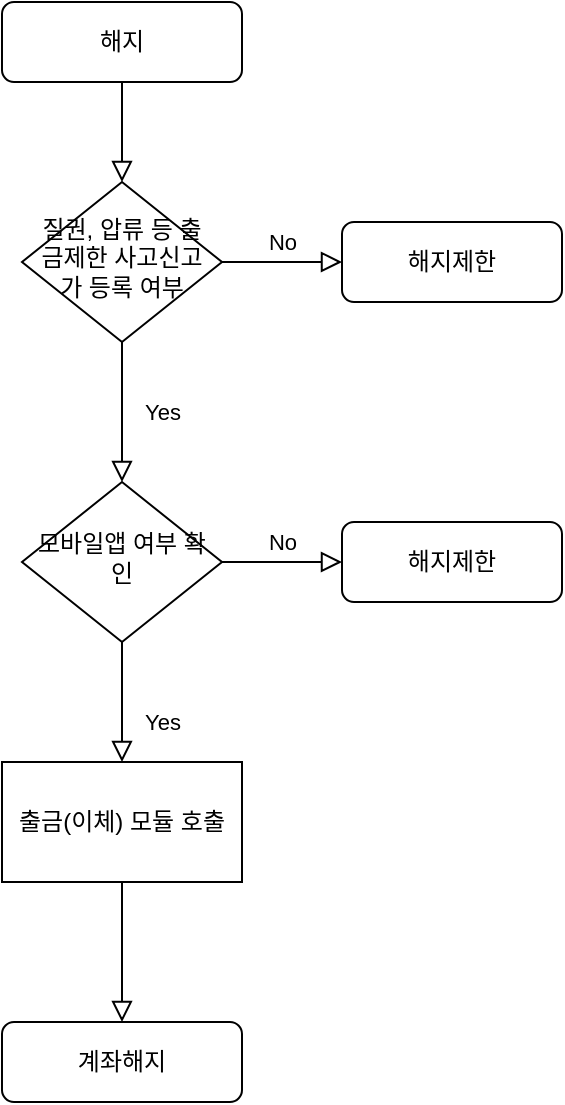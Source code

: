 <mxfile version="14.4.3" type="github">
  <diagram id="C5RBs43oDa-KdzZeNtuy" name="Page-1">
    <mxGraphModel dx="1422" dy="705" grid="1" gridSize="10" guides="1" tooltips="1" connect="1" arrows="1" fold="1" page="1" pageScale="1" pageWidth="827" pageHeight="1169" math="0" shadow="0">
      <root>
        <mxCell id="WIyWlLk6GJQsqaUBKTNV-0" />
        <mxCell id="WIyWlLk6GJQsqaUBKTNV-1" parent="WIyWlLk6GJQsqaUBKTNV-0" />
        <mxCell id="g9bHmW-K2MQkB_vZnyEt-0" value="" style="rounded=0;html=1;jettySize=auto;orthogonalLoop=1;fontSize=11;endArrow=block;endFill=0;endSize=8;strokeWidth=1;shadow=0;labelBackgroundColor=none;edgeStyle=orthogonalEdgeStyle;" parent="WIyWlLk6GJQsqaUBKTNV-1" source="g9bHmW-K2MQkB_vZnyEt-1" target="g9bHmW-K2MQkB_vZnyEt-4" edge="1">
          <mxGeometry relative="1" as="geometry" />
        </mxCell>
        <mxCell id="g9bHmW-K2MQkB_vZnyEt-1" value="해지" style="rounded=1;whiteSpace=wrap;html=1;fontSize=12;glass=0;strokeWidth=1;shadow=0;" parent="WIyWlLk6GJQsqaUBKTNV-1" vertex="1">
          <mxGeometry x="350" y="130" width="120" height="40" as="geometry" />
        </mxCell>
        <mxCell id="g9bHmW-K2MQkB_vZnyEt-2" value="Yes" style="rounded=0;html=1;jettySize=auto;orthogonalLoop=1;fontSize=11;endArrow=block;endFill=0;endSize=8;strokeWidth=1;shadow=0;labelBackgroundColor=none;edgeStyle=orthogonalEdgeStyle;entryX=0.5;entryY=0;entryDx=0;entryDy=0;" parent="WIyWlLk6GJQsqaUBKTNV-1" source="g9bHmW-K2MQkB_vZnyEt-4" target="g9bHmW-K2MQkB_vZnyEt-11" edge="1">
          <mxGeometry y="20" relative="1" as="geometry">
            <mxPoint as="offset" />
            <mxPoint x="410" y="360" as="targetPoint" />
          </mxGeometry>
        </mxCell>
        <mxCell id="g9bHmW-K2MQkB_vZnyEt-3" value="No" style="edgeStyle=orthogonalEdgeStyle;rounded=0;html=1;jettySize=auto;orthogonalLoop=1;fontSize=11;endArrow=block;endFill=0;endSize=8;strokeWidth=1;shadow=0;labelBackgroundColor=none;" parent="WIyWlLk6GJQsqaUBKTNV-1" source="g9bHmW-K2MQkB_vZnyEt-4" target="g9bHmW-K2MQkB_vZnyEt-5" edge="1">
          <mxGeometry y="10" relative="1" as="geometry">
            <mxPoint as="offset" />
          </mxGeometry>
        </mxCell>
        <mxCell id="g9bHmW-K2MQkB_vZnyEt-4" value="질권, 압류 등 출금제한 사고신고가 등록 여부" style="rhombus;whiteSpace=wrap;html=1;shadow=0;fontFamily=Helvetica;fontSize=12;align=center;strokeWidth=1;spacing=6;spacingTop=-4;" parent="WIyWlLk6GJQsqaUBKTNV-1" vertex="1">
          <mxGeometry x="360" y="220" width="100" height="80" as="geometry" />
        </mxCell>
        <mxCell id="g9bHmW-K2MQkB_vZnyEt-5" value="해지제한" style="rounded=1;whiteSpace=wrap;html=1;fontSize=12;glass=0;strokeWidth=1;shadow=0;" parent="WIyWlLk6GJQsqaUBKTNV-1" vertex="1">
          <mxGeometry x="520" y="240" width="110" height="40" as="geometry" />
        </mxCell>
        <mxCell id="g9bHmW-K2MQkB_vZnyEt-9" value="계좌해지" style="rounded=1;whiteSpace=wrap;html=1;fontSize=12;glass=0;strokeWidth=1;shadow=0;" parent="WIyWlLk6GJQsqaUBKTNV-1" vertex="1">
          <mxGeometry x="350" y="640" width="120" height="40" as="geometry" />
        </mxCell>
        <mxCell id="g9bHmW-K2MQkB_vZnyEt-11" value="모바일앱 여부 확인" style="rhombus;whiteSpace=wrap;html=1;shadow=0;fontFamily=Helvetica;fontSize=12;align=center;strokeWidth=1;spacing=6;spacingTop=-4;" parent="WIyWlLk6GJQsqaUBKTNV-1" vertex="1">
          <mxGeometry x="360" y="370" width="100" height="80" as="geometry" />
        </mxCell>
        <mxCell id="g9bHmW-K2MQkB_vZnyEt-12" value="Yes" style="rounded=0;html=1;jettySize=auto;orthogonalLoop=1;fontSize=11;endArrow=block;endFill=0;endSize=8;strokeWidth=1;shadow=0;labelBackgroundColor=none;edgeStyle=orthogonalEdgeStyle;entryX=0.5;entryY=0;entryDx=0;entryDy=0;exitX=0.5;exitY=1;exitDx=0;exitDy=0;" parent="WIyWlLk6GJQsqaUBKTNV-1" source="g9bHmW-K2MQkB_vZnyEt-11" target="g9bHmW-K2MQkB_vZnyEt-16" edge="1">
          <mxGeometry x="0.333" y="20" relative="1" as="geometry">
            <mxPoint as="offset" />
            <mxPoint x="415" y="568" as="sourcePoint" />
            <mxPoint x="415" y="618" as="targetPoint" />
          </mxGeometry>
        </mxCell>
        <mxCell id="g9bHmW-K2MQkB_vZnyEt-13" value="No" style="edgeStyle=orthogonalEdgeStyle;rounded=0;html=1;jettySize=auto;orthogonalLoop=1;fontSize=11;endArrow=block;endFill=0;endSize=8;strokeWidth=1;shadow=0;labelBackgroundColor=none;exitX=1;exitY=0.5;exitDx=0;exitDy=0;" parent="WIyWlLk6GJQsqaUBKTNV-1" source="g9bHmW-K2MQkB_vZnyEt-11" target="g9bHmW-K2MQkB_vZnyEt-14" edge="1">
          <mxGeometry y="10" relative="1" as="geometry">
            <mxPoint as="offset" />
            <mxPoint x="660" y="400" as="sourcePoint" />
          </mxGeometry>
        </mxCell>
        <mxCell id="g9bHmW-K2MQkB_vZnyEt-14" value="해지제한" style="rounded=1;whiteSpace=wrap;html=1;fontSize=12;glass=0;strokeWidth=1;shadow=0;" parent="WIyWlLk6GJQsqaUBKTNV-1" vertex="1">
          <mxGeometry x="520" y="390" width="110" height="40" as="geometry" />
        </mxCell>
        <mxCell id="g9bHmW-K2MQkB_vZnyEt-16" value="&lt;span style=&quot;background-color: rgb(255 , 255 , 255)&quot;&gt;출금(이체) 모듈 호출&lt;/span&gt;" style="rounded=0;whiteSpace=wrap;html=1;" parent="WIyWlLk6GJQsqaUBKTNV-1" vertex="1">
          <mxGeometry x="350" y="510" width="120" height="60" as="geometry" />
        </mxCell>
        <mxCell id="g9bHmW-K2MQkB_vZnyEt-17" value="" style="rounded=0;html=1;jettySize=auto;orthogonalLoop=1;fontSize=11;endArrow=block;endFill=0;endSize=8;strokeWidth=1;shadow=0;labelBackgroundColor=none;edgeStyle=orthogonalEdgeStyle;exitX=0.5;exitY=1;exitDx=0;exitDy=0;entryX=0.5;entryY=0;entryDx=0;entryDy=0;" parent="WIyWlLk6GJQsqaUBKTNV-1" source="g9bHmW-K2MQkB_vZnyEt-16" target="g9bHmW-K2MQkB_vZnyEt-9" edge="1">
          <mxGeometry relative="1" as="geometry">
            <mxPoint x="420" y="180" as="sourcePoint" />
            <mxPoint x="420" y="230" as="targetPoint" />
          </mxGeometry>
        </mxCell>
      </root>
    </mxGraphModel>
  </diagram>
</mxfile>

